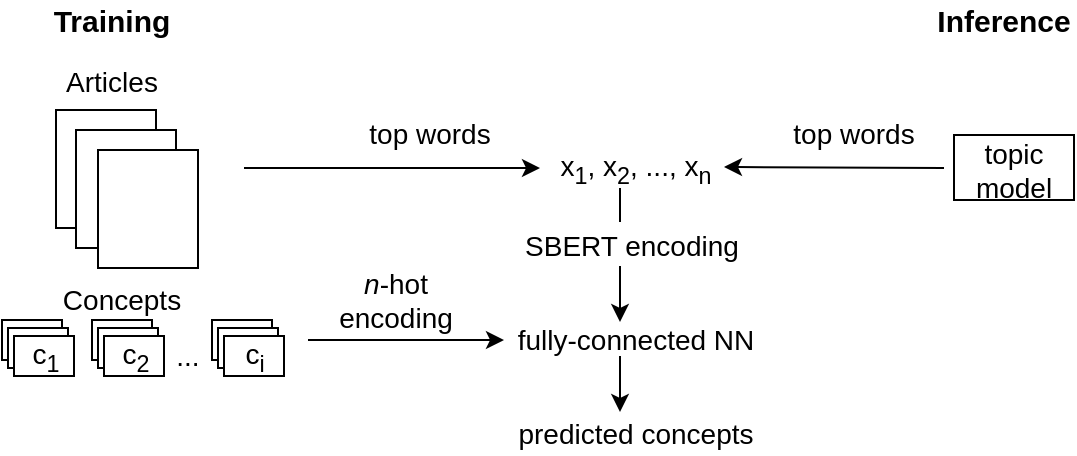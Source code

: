 <mxfile version="14.9.8" type="github">
  <diagram id="HeYJVhMxeuNHTrxOxWVC" name="Page-1">
    <mxGraphModel dx="1327" dy="872" grid="1" gridSize="10" guides="1" tooltips="1" connect="1" arrows="1" fold="1" page="1" pageScale="1" pageWidth="850" pageHeight="1100" math="0" shadow="0">
      <root>
        <mxCell id="0" />
        <mxCell id="1" parent="0" />
        <mxCell id="fijMDHbz_nYb8KfUin1i-4" value="&lt;div&gt;&lt;br&gt;&lt;/div&gt;&lt;div&gt;&lt;br&gt;&lt;/div&gt;&lt;div&gt;&lt;br&gt;&lt;/div&gt;&lt;div&gt;&lt;br&gt;&lt;/div&gt;" style="rounded=0;whiteSpace=wrap;html=1;" vertex="1" parent="1">
          <mxGeometry x="184" y="65" width="50" height="59" as="geometry" />
        </mxCell>
        <mxCell id="fijMDHbz_nYb8KfUin1i-5" value="Articles" style="text;html=1;strokeColor=none;fillColor=none;align=center;verticalAlign=middle;whiteSpace=wrap;rounded=0;fontSize=14;" vertex="1" parent="1">
          <mxGeometry x="192" y="41" width="40" height="20" as="geometry" />
        </mxCell>
        <mxCell id="fijMDHbz_nYb8KfUin1i-6" value="Concepts" style="text;html=1;strokeColor=none;fillColor=none;align=center;verticalAlign=middle;whiteSpace=wrap;rounded=0;fontSize=14;" vertex="1" parent="1">
          <mxGeometry x="197" y="150" width="40" height="20" as="geometry" />
        </mxCell>
        <mxCell id="fijMDHbz_nYb8KfUin1i-11" value="" style="rounded=0;whiteSpace=wrap;html=1;fontSize=14;" vertex="1" parent="1">
          <mxGeometry x="157" y="170" width="30" height="20" as="geometry" />
        </mxCell>
        <mxCell id="fijMDHbz_nYb8KfUin1i-18" value="..." style="text;html=1;strokeColor=none;fillColor=none;align=center;verticalAlign=middle;whiteSpace=wrap;rounded=0;fontSize=14;" vertex="1" parent="1">
          <mxGeometry x="230" y="178" width="40" height="20" as="geometry" />
        </mxCell>
        <mxCell id="fijMDHbz_nYb8KfUin1i-26" value="" style="endArrow=classic;html=1;fontSize=15;" edge="1" parent="1">
          <mxGeometry width="50" height="50" relative="1" as="geometry">
            <mxPoint x="278" y="94" as="sourcePoint" />
            <mxPoint x="426" y="94" as="targetPoint" />
          </mxGeometry>
        </mxCell>
        <mxCell id="fijMDHbz_nYb8KfUin1i-27" value="top words" style="text;html=1;strokeColor=none;fillColor=none;align=center;verticalAlign=middle;whiteSpace=wrap;rounded=0;fontSize=14;" vertex="1" parent="1">
          <mxGeometry x="321" y="67" width="100" height="20" as="geometry" />
        </mxCell>
        <mxCell id="fijMDHbz_nYb8KfUin1i-28" value="x&lt;sub&gt;1&lt;/sub&gt;, x&lt;sub&gt;2&lt;/sub&gt;, ..., x&lt;sub&gt;n&lt;/sub&gt;" style="text;html=1;strokeColor=none;fillColor=none;align=center;verticalAlign=middle;whiteSpace=wrap;rounded=0;fontSize=14;" vertex="1" parent="1">
          <mxGeometry x="404" y="84" width="140" height="20" as="geometry" />
        </mxCell>
        <mxCell id="fijMDHbz_nYb8KfUin1i-29" value="" style="endArrow=classic;html=1;fontSize=14;strokeWidth=1;" edge="1" parent="1">
          <mxGeometry width="50" height="50" relative="1" as="geometry">
            <mxPoint x="466" y="143" as="sourcePoint" />
            <mxPoint x="466" y="171" as="targetPoint" />
            <Array as="points">
              <mxPoint x="466" y="171" />
              <mxPoint x="466" y="153" />
            </Array>
          </mxGeometry>
        </mxCell>
        <mxCell id="fijMDHbz_nYb8KfUin1i-30" value="SBERT encoding" style="text;html=1;strokeColor=none;fillColor=none;align=center;verticalAlign=middle;whiteSpace=wrap;rounded=0;fontSize=14;" vertex="1" parent="1">
          <mxGeometry x="377" y="123" width="190" height="20" as="geometry" />
        </mxCell>
        <mxCell id="fijMDHbz_nYb8KfUin1i-32" value="" style="endArrow=none;html=1;fontSize=14;strokeWidth=1;" edge="1" parent="1">
          <mxGeometry width="50" height="50" relative="1" as="geometry">
            <mxPoint x="466" y="121" as="sourcePoint" />
            <mxPoint x="466" y="104" as="targetPoint" />
          </mxGeometry>
        </mxCell>
        <mxCell id="fijMDHbz_nYb8KfUin1i-56" value="fully-connected NN" style="text;html=1;strokeColor=none;fillColor=none;align=center;verticalAlign=middle;whiteSpace=wrap;rounded=0;fontSize=14;" vertex="1" parent="1">
          <mxGeometry x="379" y="170" width="190" height="20" as="geometry" />
        </mxCell>
        <mxCell id="fijMDHbz_nYb8KfUin1i-59" value="" style="endArrow=classic;html=1;fontSize=15;" edge="1" parent="1">
          <mxGeometry width="50" height="50" relative="1" as="geometry">
            <mxPoint x="310" y="180" as="sourcePoint" />
            <mxPoint x="408" y="180" as="targetPoint" />
          </mxGeometry>
        </mxCell>
        <mxCell id="fijMDHbz_nYb8KfUin1i-61" value="Training" style="text;html=1;strokeColor=none;fillColor=none;align=center;verticalAlign=middle;whiteSpace=wrap;rounded=0;fontSize=15;fontStyle=1" vertex="1" parent="1">
          <mxGeometry x="192" y="10" width="40" height="20" as="geometry" />
        </mxCell>
        <mxCell id="fijMDHbz_nYb8KfUin1i-62" value="Inference" style="text;html=1;strokeColor=none;fillColor=none;align=center;verticalAlign=middle;whiteSpace=wrap;rounded=0;fontSize=15;fontStyle=1" vertex="1" parent="1">
          <mxGeometry x="638" y="10" width="40" height="20" as="geometry" />
        </mxCell>
        <mxCell id="fijMDHbz_nYb8KfUin1i-63" value="" style="rounded=0;whiteSpace=wrap;html=1;fontSize=14;" vertex="1" parent="1">
          <mxGeometry x="633" y="77.5" width="60" height="32.5" as="geometry" />
        </mxCell>
        <mxCell id="fijMDHbz_nYb8KfUin1i-64" value="" style="endArrow=classic;html=1;fontSize=14;strokeWidth=1;" edge="1" parent="1">
          <mxGeometry width="50" height="50" relative="1" as="geometry">
            <mxPoint x="628" y="94" as="sourcePoint" />
            <mxPoint x="518" y="93.5" as="targetPoint" />
          </mxGeometry>
        </mxCell>
        <mxCell id="fijMDHbz_nYb8KfUin1i-65" value="topic model" style="text;html=1;strokeColor=none;fillColor=none;align=center;verticalAlign=middle;whiteSpace=wrap;rounded=0;fontSize=14;" vertex="1" parent="1">
          <mxGeometry x="643" y="85" width="40" height="20" as="geometry" />
        </mxCell>
        <mxCell id="fijMDHbz_nYb8KfUin1i-67" value="" style="endArrow=classic;html=1;fontSize=14;strokeWidth=1;" edge="1" parent="1">
          <mxGeometry width="50" height="50" relative="1" as="geometry">
            <mxPoint x="466" y="188" as="sourcePoint" />
            <mxPoint x="466" y="216" as="targetPoint" />
            <Array as="points">
              <mxPoint x="466" y="216" />
              <mxPoint x="466" y="198" />
            </Array>
          </mxGeometry>
        </mxCell>
        <mxCell id="fijMDHbz_nYb8KfUin1i-68" value="predicted concepts" style="text;html=1;strokeColor=none;fillColor=none;align=center;verticalAlign=middle;whiteSpace=wrap;rounded=0;fontSize=14;" vertex="1" parent="1">
          <mxGeometry x="409" y="217" width="130" height="20" as="geometry" />
        </mxCell>
        <mxCell id="fijMDHbz_nYb8KfUin1i-77" value="&lt;div&gt;&lt;br&gt;&lt;/div&gt;&lt;div&gt;&lt;br&gt;&lt;/div&gt;&lt;div&gt;&lt;br&gt;&lt;/div&gt;&lt;div&gt;&lt;br&gt;&lt;/div&gt;" style="rounded=0;whiteSpace=wrap;html=1;" vertex="1" parent="1">
          <mxGeometry x="194" y="75" width="50" height="59" as="geometry" />
        </mxCell>
        <mxCell id="fijMDHbz_nYb8KfUin1i-78" value="&lt;div&gt;&lt;br&gt;&lt;/div&gt;&lt;div&gt;&lt;br&gt;&lt;/div&gt;&lt;div&gt;&lt;br&gt;&lt;/div&gt;&lt;div&gt;&lt;br&gt;&lt;/div&gt;" style="rounded=0;whiteSpace=wrap;html=1;" vertex="1" parent="1">
          <mxGeometry x="205" y="85" width="50" height="59" as="geometry" />
        </mxCell>
        <mxCell id="fijMDHbz_nYb8KfUin1i-83" value="&lt;div&gt;&lt;i&gt;n&lt;/i&gt;-hot &lt;br&gt;&lt;/div&gt;&lt;div&gt;encoding&lt;/div&gt;" style="text;html=1;strokeColor=none;fillColor=none;align=center;verticalAlign=middle;whiteSpace=wrap;rounded=0;fontSize=14;" vertex="1" parent="1">
          <mxGeometry x="304" y="150" width="100" height="20" as="geometry" />
        </mxCell>
        <mxCell id="fijMDHbz_nYb8KfUin1i-84" value="top words" style="text;html=1;strokeColor=none;fillColor=none;align=center;verticalAlign=middle;whiteSpace=wrap;rounded=0;fontSize=14;" vertex="1" parent="1">
          <mxGeometry x="533" y="67" width="100" height="20" as="geometry" />
        </mxCell>
        <mxCell id="fijMDHbz_nYb8KfUin1i-86" value="" style="rounded=0;whiteSpace=wrap;html=1;fontSize=14;" vertex="1" parent="1">
          <mxGeometry x="160" y="174" width="30" height="20" as="geometry" />
        </mxCell>
        <mxCell id="fijMDHbz_nYb8KfUin1i-88" value="" style="rounded=0;whiteSpace=wrap;html=1;fontSize=14;" vertex="1" parent="1">
          <mxGeometry x="163" y="178" width="30" height="20" as="geometry" />
        </mxCell>
        <mxCell id="fijMDHbz_nYb8KfUin1i-92" value="" style="rounded=0;whiteSpace=wrap;html=1;fontSize=14;" vertex="1" parent="1">
          <mxGeometry x="202" y="170" width="30" height="20" as="geometry" />
        </mxCell>
        <mxCell id="fijMDHbz_nYb8KfUin1i-93" value="" style="rounded=0;whiteSpace=wrap;html=1;fontSize=14;" vertex="1" parent="1">
          <mxGeometry x="205" y="174" width="30" height="20" as="geometry" />
        </mxCell>
        <mxCell id="fijMDHbz_nYb8KfUin1i-94" value="" style="rounded=0;whiteSpace=wrap;html=1;fontSize=14;" vertex="1" parent="1">
          <mxGeometry x="208" y="178" width="30" height="20" as="geometry" />
        </mxCell>
        <mxCell id="fijMDHbz_nYb8KfUin1i-95" value="" style="rounded=0;whiteSpace=wrap;html=1;fontSize=14;" vertex="1" parent="1">
          <mxGeometry x="262" y="170" width="30" height="20" as="geometry" />
        </mxCell>
        <mxCell id="fijMDHbz_nYb8KfUin1i-96" value="" style="rounded=0;whiteSpace=wrap;html=1;fontSize=14;" vertex="1" parent="1">
          <mxGeometry x="265" y="174" width="30" height="20" as="geometry" />
        </mxCell>
        <mxCell id="fijMDHbz_nYb8KfUin1i-97" value="" style="rounded=0;whiteSpace=wrap;html=1;fontSize=14;" vertex="1" parent="1">
          <mxGeometry x="268" y="178" width="30" height="20" as="geometry" />
        </mxCell>
        <mxCell id="fijMDHbz_nYb8KfUin1i-12" value="c&lt;sub&gt;1&lt;/sub&gt;" style="text;html=1;strokeColor=none;fillColor=none;align=center;verticalAlign=middle;whiteSpace=wrap;rounded=0;fontSize=14;" vertex="1" parent="1">
          <mxGeometry x="159" y="178" width="40" height="20" as="geometry" />
        </mxCell>
        <mxCell id="fijMDHbz_nYb8KfUin1i-13" value="c&lt;sub&gt;2&lt;/sub&gt;" style="text;html=1;strokeColor=none;fillColor=none;align=center;verticalAlign=middle;whiteSpace=wrap;rounded=0;fontSize=14;" vertex="1" parent="1">
          <mxGeometry x="204" y="178" width="40" height="20" as="geometry" />
        </mxCell>
        <mxCell id="fijMDHbz_nYb8KfUin1i-17" value="c&lt;sub&gt;i&lt;/sub&gt;" style="text;html=1;strokeColor=none;fillColor=none;align=center;verticalAlign=middle;whiteSpace=wrap;rounded=0;fontSize=14;" vertex="1" parent="1">
          <mxGeometry x="260.5" y="176.5" width="45" height="23" as="geometry" />
        </mxCell>
      </root>
    </mxGraphModel>
  </diagram>
</mxfile>
